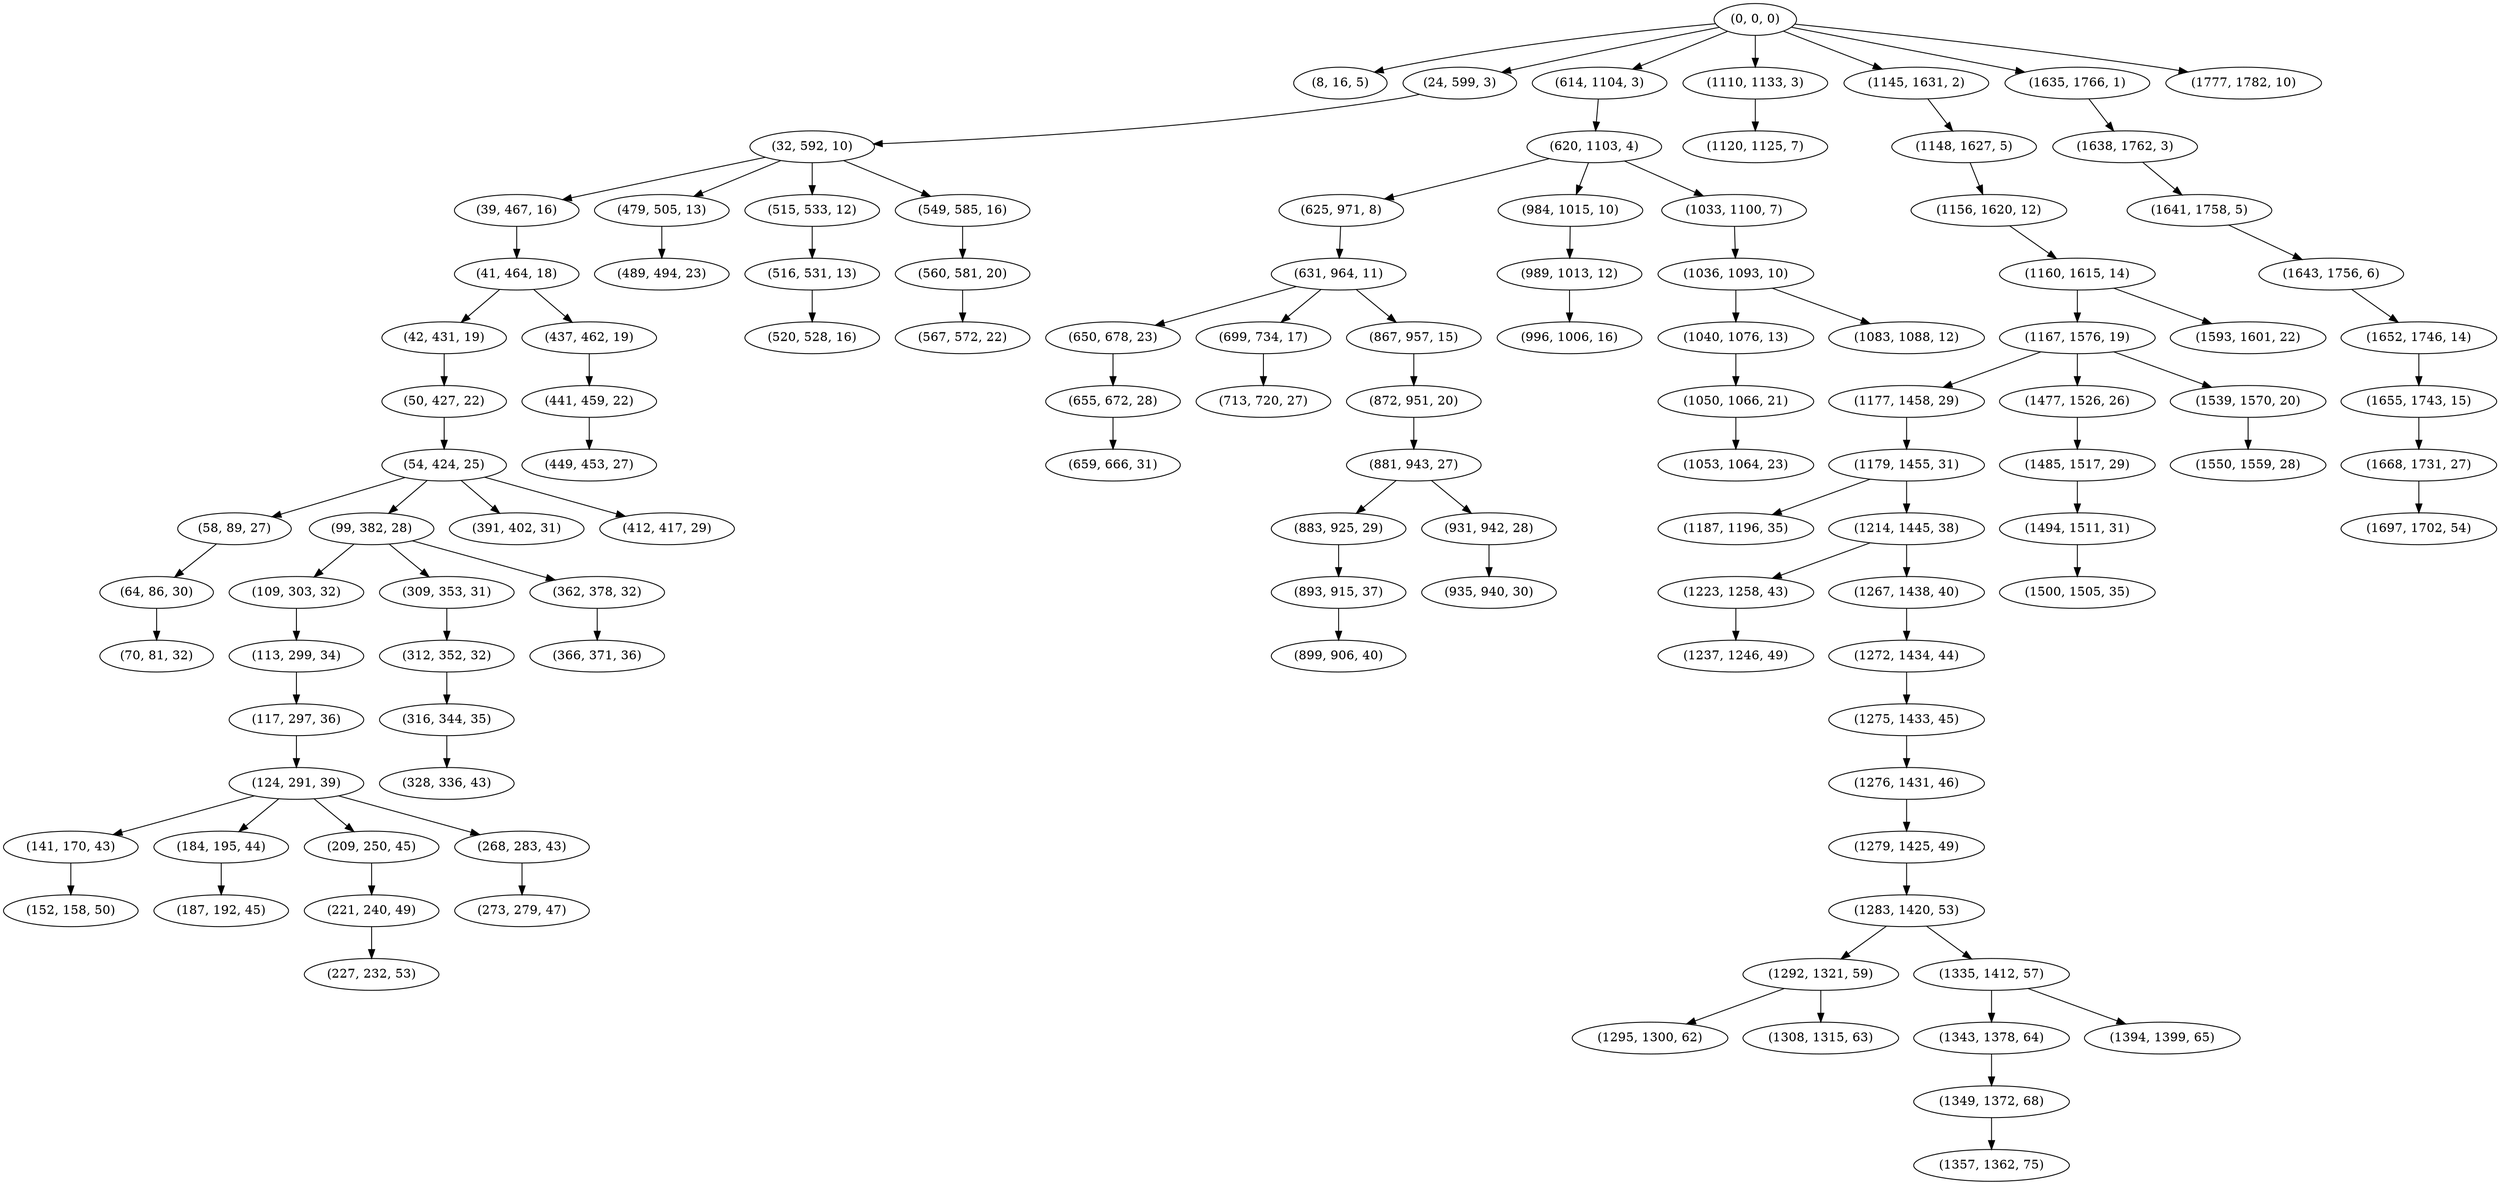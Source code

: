 digraph tree {
    "(0, 0, 0)";
    "(8, 16, 5)";
    "(24, 599, 3)";
    "(32, 592, 10)";
    "(39, 467, 16)";
    "(41, 464, 18)";
    "(42, 431, 19)";
    "(50, 427, 22)";
    "(54, 424, 25)";
    "(58, 89, 27)";
    "(64, 86, 30)";
    "(70, 81, 32)";
    "(99, 382, 28)";
    "(109, 303, 32)";
    "(113, 299, 34)";
    "(117, 297, 36)";
    "(124, 291, 39)";
    "(141, 170, 43)";
    "(152, 158, 50)";
    "(184, 195, 44)";
    "(187, 192, 45)";
    "(209, 250, 45)";
    "(221, 240, 49)";
    "(227, 232, 53)";
    "(268, 283, 43)";
    "(273, 279, 47)";
    "(309, 353, 31)";
    "(312, 352, 32)";
    "(316, 344, 35)";
    "(328, 336, 43)";
    "(362, 378, 32)";
    "(366, 371, 36)";
    "(391, 402, 31)";
    "(412, 417, 29)";
    "(437, 462, 19)";
    "(441, 459, 22)";
    "(449, 453, 27)";
    "(479, 505, 13)";
    "(489, 494, 23)";
    "(515, 533, 12)";
    "(516, 531, 13)";
    "(520, 528, 16)";
    "(549, 585, 16)";
    "(560, 581, 20)";
    "(567, 572, 22)";
    "(614, 1104, 3)";
    "(620, 1103, 4)";
    "(625, 971, 8)";
    "(631, 964, 11)";
    "(650, 678, 23)";
    "(655, 672, 28)";
    "(659, 666, 31)";
    "(699, 734, 17)";
    "(713, 720, 27)";
    "(867, 957, 15)";
    "(872, 951, 20)";
    "(881, 943, 27)";
    "(883, 925, 29)";
    "(893, 915, 37)";
    "(899, 906, 40)";
    "(931, 942, 28)";
    "(935, 940, 30)";
    "(984, 1015, 10)";
    "(989, 1013, 12)";
    "(996, 1006, 16)";
    "(1033, 1100, 7)";
    "(1036, 1093, 10)";
    "(1040, 1076, 13)";
    "(1050, 1066, 21)";
    "(1053, 1064, 23)";
    "(1083, 1088, 12)";
    "(1110, 1133, 3)";
    "(1120, 1125, 7)";
    "(1145, 1631, 2)";
    "(1148, 1627, 5)";
    "(1156, 1620, 12)";
    "(1160, 1615, 14)";
    "(1167, 1576, 19)";
    "(1177, 1458, 29)";
    "(1179, 1455, 31)";
    "(1187, 1196, 35)";
    "(1214, 1445, 38)";
    "(1223, 1258, 43)";
    "(1237, 1246, 49)";
    "(1267, 1438, 40)";
    "(1272, 1434, 44)";
    "(1275, 1433, 45)";
    "(1276, 1431, 46)";
    "(1279, 1425, 49)";
    "(1283, 1420, 53)";
    "(1292, 1321, 59)";
    "(1295, 1300, 62)";
    "(1308, 1315, 63)";
    "(1335, 1412, 57)";
    "(1343, 1378, 64)";
    "(1349, 1372, 68)";
    "(1357, 1362, 75)";
    "(1394, 1399, 65)";
    "(1477, 1526, 26)";
    "(1485, 1517, 29)";
    "(1494, 1511, 31)";
    "(1500, 1505, 35)";
    "(1539, 1570, 20)";
    "(1550, 1559, 28)";
    "(1593, 1601, 22)";
    "(1635, 1766, 1)";
    "(1638, 1762, 3)";
    "(1641, 1758, 5)";
    "(1643, 1756, 6)";
    "(1652, 1746, 14)";
    "(1655, 1743, 15)";
    "(1668, 1731, 27)";
    "(1697, 1702, 54)";
    "(1777, 1782, 10)";
    "(0, 0, 0)" -> "(8, 16, 5)";
    "(0, 0, 0)" -> "(24, 599, 3)";
    "(0, 0, 0)" -> "(614, 1104, 3)";
    "(0, 0, 0)" -> "(1110, 1133, 3)";
    "(0, 0, 0)" -> "(1145, 1631, 2)";
    "(0, 0, 0)" -> "(1635, 1766, 1)";
    "(0, 0, 0)" -> "(1777, 1782, 10)";
    "(24, 599, 3)" -> "(32, 592, 10)";
    "(32, 592, 10)" -> "(39, 467, 16)";
    "(32, 592, 10)" -> "(479, 505, 13)";
    "(32, 592, 10)" -> "(515, 533, 12)";
    "(32, 592, 10)" -> "(549, 585, 16)";
    "(39, 467, 16)" -> "(41, 464, 18)";
    "(41, 464, 18)" -> "(42, 431, 19)";
    "(41, 464, 18)" -> "(437, 462, 19)";
    "(42, 431, 19)" -> "(50, 427, 22)";
    "(50, 427, 22)" -> "(54, 424, 25)";
    "(54, 424, 25)" -> "(58, 89, 27)";
    "(54, 424, 25)" -> "(99, 382, 28)";
    "(54, 424, 25)" -> "(391, 402, 31)";
    "(54, 424, 25)" -> "(412, 417, 29)";
    "(58, 89, 27)" -> "(64, 86, 30)";
    "(64, 86, 30)" -> "(70, 81, 32)";
    "(99, 382, 28)" -> "(109, 303, 32)";
    "(99, 382, 28)" -> "(309, 353, 31)";
    "(99, 382, 28)" -> "(362, 378, 32)";
    "(109, 303, 32)" -> "(113, 299, 34)";
    "(113, 299, 34)" -> "(117, 297, 36)";
    "(117, 297, 36)" -> "(124, 291, 39)";
    "(124, 291, 39)" -> "(141, 170, 43)";
    "(124, 291, 39)" -> "(184, 195, 44)";
    "(124, 291, 39)" -> "(209, 250, 45)";
    "(124, 291, 39)" -> "(268, 283, 43)";
    "(141, 170, 43)" -> "(152, 158, 50)";
    "(184, 195, 44)" -> "(187, 192, 45)";
    "(209, 250, 45)" -> "(221, 240, 49)";
    "(221, 240, 49)" -> "(227, 232, 53)";
    "(268, 283, 43)" -> "(273, 279, 47)";
    "(309, 353, 31)" -> "(312, 352, 32)";
    "(312, 352, 32)" -> "(316, 344, 35)";
    "(316, 344, 35)" -> "(328, 336, 43)";
    "(362, 378, 32)" -> "(366, 371, 36)";
    "(437, 462, 19)" -> "(441, 459, 22)";
    "(441, 459, 22)" -> "(449, 453, 27)";
    "(479, 505, 13)" -> "(489, 494, 23)";
    "(515, 533, 12)" -> "(516, 531, 13)";
    "(516, 531, 13)" -> "(520, 528, 16)";
    "(549, 585, 16)" -> "(560, 581, 20)";
    "(560, 581, 20)" -> "(567, 572, 22)";
    "(614, 1104, 3)" -> "(620, 1103, 4)";
    "(620, 1103, 4)" -> "(625, 971, 8)";
    "(620, 1103, 4)" -> "(984, 1015, 10)";
    "(620, 1103, 4)" -> "(1033, 1100, 7)";
    "(625, 971, 8)" -> "(631, 964, 11)";
    "(631, 964, 11)" -> "(650, 678, 23)";
    "(631, 964, 11)" -> "(699, 734, 17)";
    "(631, 964, 11)" -> "(867, 957, 15)";
    "(650, 678, 23)" -> "(655, 672, 28)";
    "(655, 672, 28)" -> "(659, 666, 31)";
    "(699, 734, 17)" -> "(713, 720, 27)";
    "(867, 957, 15)" -> "(872, 951, 20)";
    "(872, 951, 20)" -> "(881, 943, 27)";
    "(881, 943, 27)" -> "(883, 925, 29)";
    "(881, 943, 27)" -> "(931, 942, 28)";
    "(883, 925, 29)" -> "(893, 915, 37)";
    "(893, 915, 37)" -> "(899, 906, 40)";
    "(931, 942, 28)" -> "(935, 940, 30)";
    "(984, 1015, 10)" -> "(989, 1013, 12)";
    "(989, 1013, 12)" -> "(996, 1006, 16)";
    "(1033, 1100, 7)" -> "(1036, 1093, 10)";
    "(1036, 1093, 10)" -> "(1040, 1076, 13)";
    "(1036, 1093, 10)" -> "(1083, 1088, 12)";
    "(1040, 1076, 13)" -> "(1050, 1066, 21)";
    "(1050, 1066, 21)" -> "(1053, 1064, 23)";
    "(1110, 1133, 3)" -> "(1120, 1125, 7)";
    "(1145, 1631, 2)" -> "(1148, 1627, 5)";
    "(1148, 1627, 5)" -> "(1156, 1620, 12)";
    "(1156, 1620, 12)" -> "(1160, 1615, 14)";
    "(1160, 1615, 14)" -> "(1167, 1576, 19)";
    "(1160, 1615, 14)" -> "(1593, 1601, 22)";
    "(1167, 1576, 19)" -> "(1177, 1458, 29)";
    "(1167, 1576, 19)" -> "(1477, 1526, 26)";
    "(1167, 1576, 19)" -> "(1539, 1570, 20)";
    "(1177, 1458, 29)" -> "(1179, 1455, 31)";
    "(1179, 1455, 31)" -> "(1187, 1196, 35)";
    "(1179, 1455, 31)" -> "(1214, 1445, 38)";
    "(1214, 1445, 38)" -> "(1223, 1258, 43)";
    "(1214, 1445, 38)" -> "(1267, 1438, 40)";
    "(1223, 1258, 43)" -> "(1237, 1246, 49)";
    "(1267, 1438, 40)" -> "(1272, 1434, 44)";
    "(1272, 1434, 44)" -> "(1275, 1433, 45)";
    "(1275, 1433, 45)" -> "(1276, 1431, 46)";
    "(1276, 1431, 46)" -> "(1279, 1425, 49)";
    "(1279, 1425, 49)" -> "(1283, 1420, 53)";
    "(1283, 1420, 53)" -> "(1292, 1321, 59)";
    "(1283, 1420, 53)" -> "(1335, 1412, 57)";
    "(1292, 1321, 59)" -> "(1295, 1300, 62)";
    "(1292, 1321, 59)" -> "(1308, 1315, 63)";
    "(1335, 1412, 57)" -> "(1343, 1378, 64)";
    "(1335, 1412, 57)" -> "(1394, 1399, 65)";
    "(1343, 1378, 64)" -> "(1349, 1372, 68)";
    "(1349, 1372, 68)" -> "(1357, 1362, 75)";
    "(1477, 1526, 26)" -> "(1485, 1517, 29)";
    "(1485, 1517, 29)" -> "(1494, 1511, 31)";
    "(1494, 1511, 31)" -> "(1500, 1505, 35)";
    "(1539, 1570, 20)" -> "(1550, 1559, 28)";
    "(1635, 1766, 1)" -> "(1638, 1762, 3)";
    "(1638, 1762, 3)" -> "(1641, 1758, 5)";
    "(1641, 1758, 5)" -> "(1643, 1756, 6)";
    "(1643, 1756, 6)" -> "(1652, 1746, 14)";
    "(1652, 1746, 14)" -> "(1655, 1743, 15)";
    "(1655, 1743, 15)" -> "(1668, 1731, 27)";
    "(1668, 1731, 27)" -> "(1697, 1702, 54)";
}

